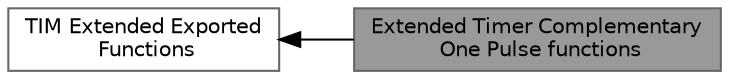 digraph "Extended Timer Complementary One Pulse functions"
{
 // LATEX_PDF_SIZE
  bgcolor="transparent";
  edge [fontname=Helvetica,fontsize=10,labelfontname=Helvetica,labelfontsize=10];
  node [fontname=Helvetica,fontsize=10,shape=box,height=0.2,width=0.4];
  rankdir=LR;
  Node2 [id="Node000002",label="TIM Extended Exported\l Functions",height=0.2,width=0.4,color="grey40", fillcolor="white", style="filled",URL="$group___t_i_m_ex___exported___functions.html",tooltip=" "];
  Node1 [id="Node000001",label="Extended Timer Complementary\l One Pulse functions",height=0.2,width=0.4,color="gray40", fillcolor="grey60", style="filled", fontcolor="black",tooltip="Timer Complementary One Pulse functions."];
  Node2->Node1 [shape=plaintext, dir="back", style="solid"];
}
